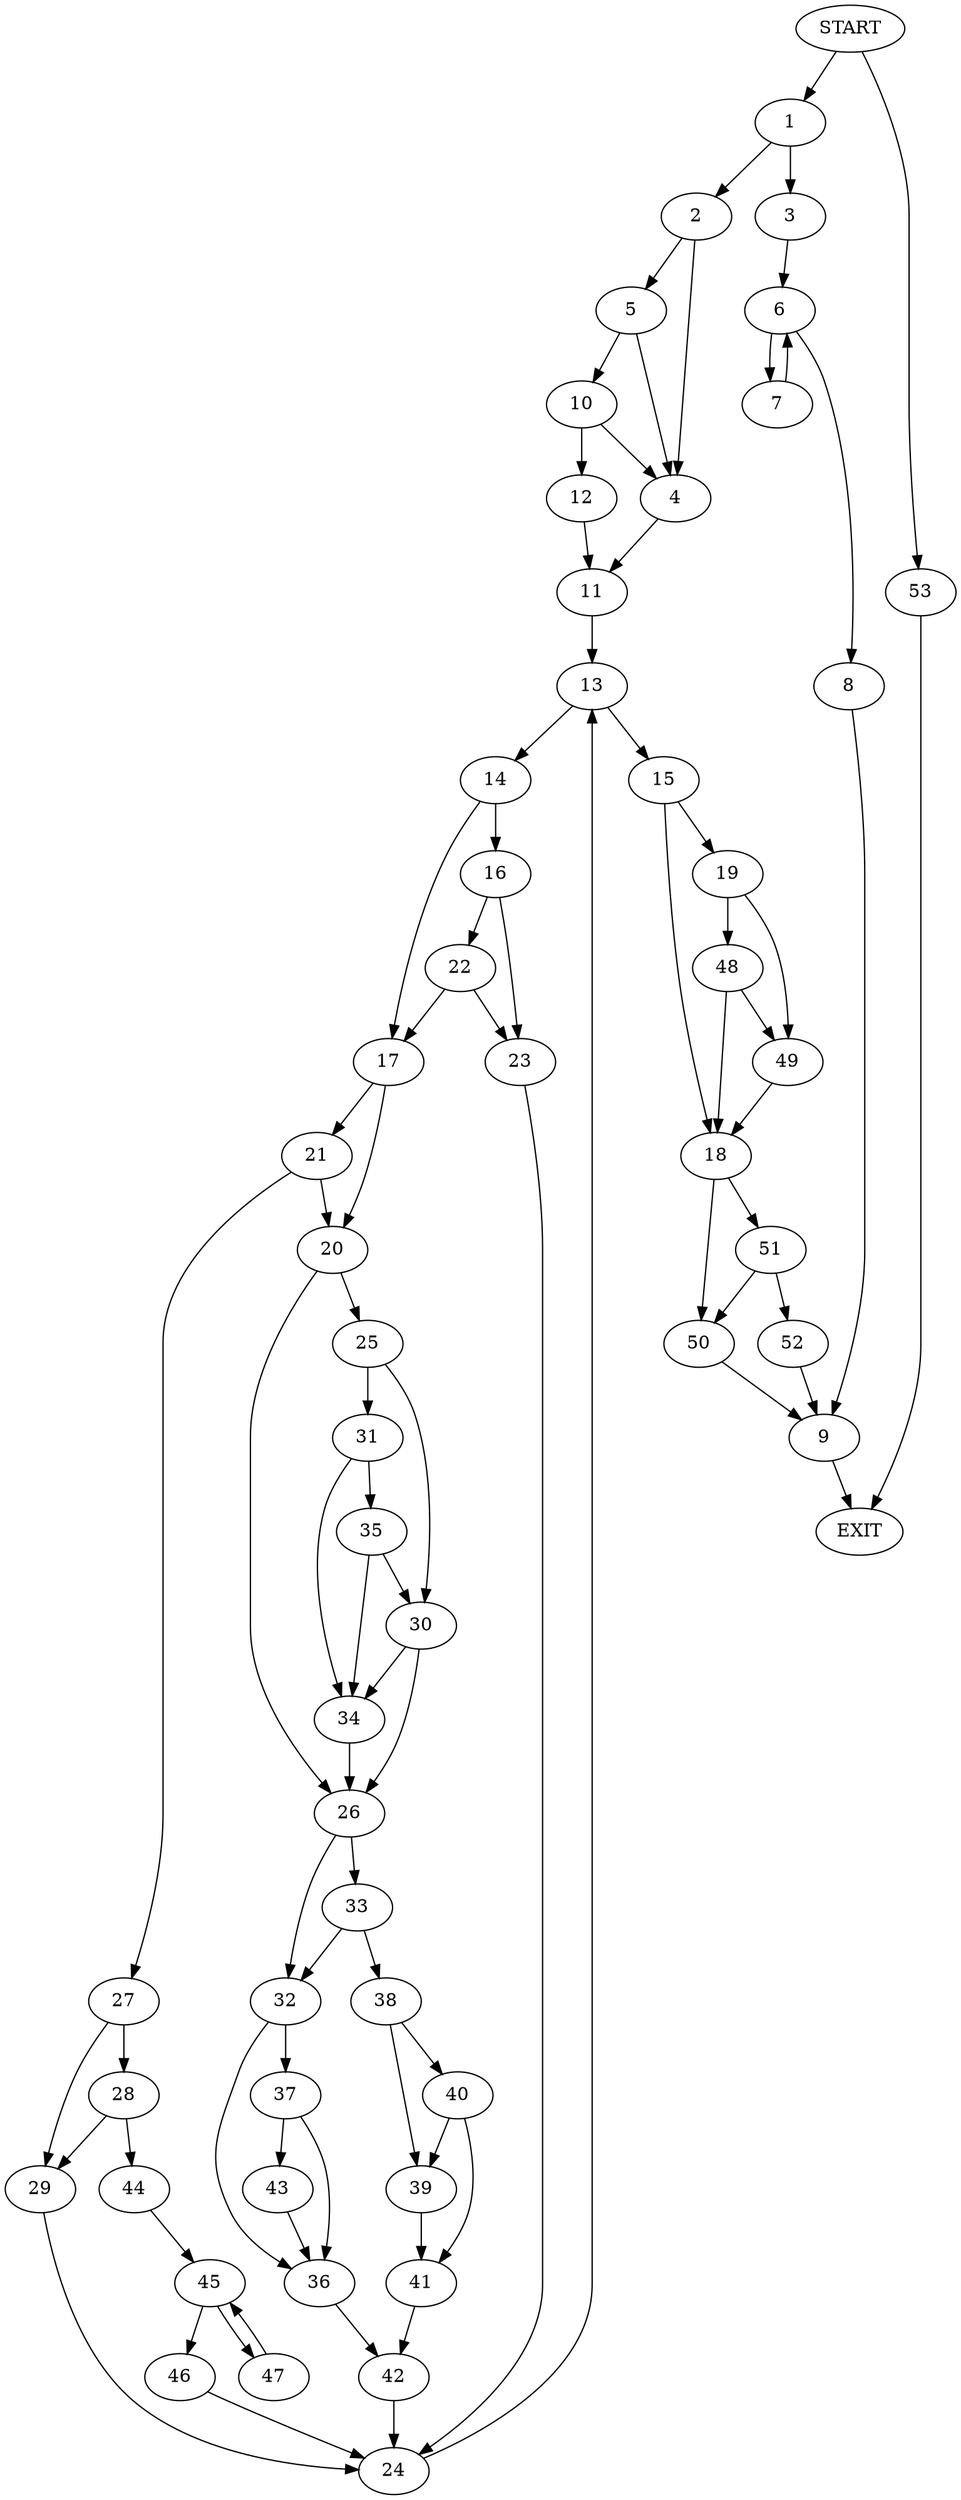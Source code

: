 digraph {
0 [label="START"]
54 [label="EXIT"]
0 -> 1
1 -> 2
1 -> 3
2 -> 4
2 -> 5
3 -> 6
6 -> 7
6 -> 8
7 -> 6
8 -> 9
9 -> 54
5 -> 10
5 -> 4
4 -> 11
10 -> 12
10 -> 4
12 -> 11
11 -> 13
13 -> 14
13 -> 15
14 -> 16
14 -> 17
15 -> 18
15 -> 19
17 -> 20
17 -> 21
16 -> 22
16 -> 23
22 -> 23
22 -> 17
23 -> 24
24 -> 13
20 -> 25
20 -> 26
21 -> 27
21 -> 20
27 -> 28
27 -> 29
25 -> 30
25 -> 31
26 -> 32
26 -> 33
30 -> 34
30 -> 26
31 -> 34
31 -> 35
35 -> 30
35 -> 34
34 -> 26
32 -> 36
32 -> 37
33 -> 32
33 -> 38
38 -> 39
38 -> 40
40 -> 41
40 -> 39
39 -> 41
41 -> 42
42 -> 24
37 -> 36
37 -> 43
36 -> 42
43 -> 36
28 -> 29
28 -> 44
29 -> 24
44 -> 45
45 -> 46
45 -> 47
47 -> 45
46 -> 24
19 -> 48
19 -> 49
18 -> 50
18 -> 51
48 -> 18
48 -> 49
49 -> 18
50 -> 9
51 -> 50
51 -> 52
52 -> 9
0 -> 53
53 -> 54
}
